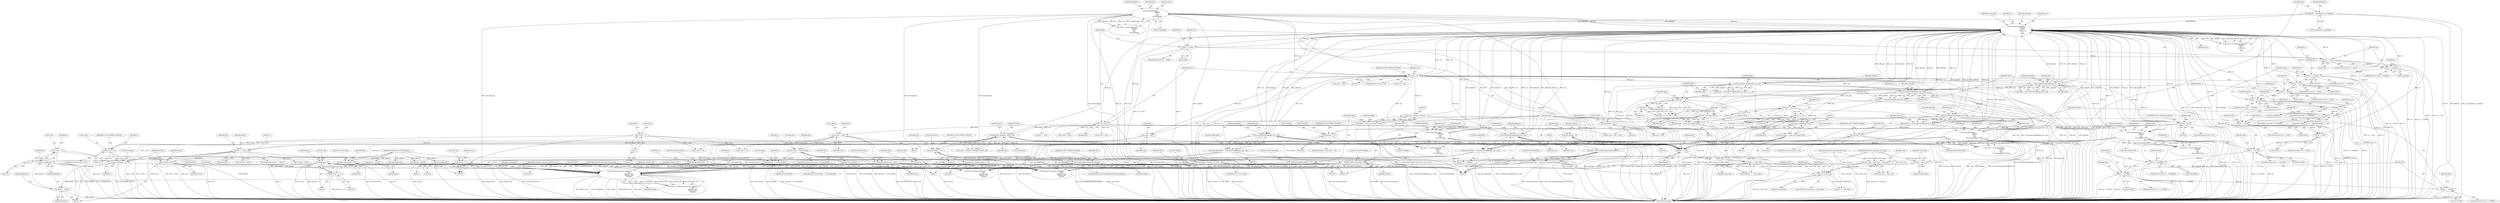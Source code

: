 digraph "1_Android_04839626ed859623901ebd3a5fd483982186b59d_192@API" {
"1000782" [label="(Call,assert(pResult))"];
"1000779" [label="(Call,pResult = pTrack)"];
"1000769" [label="(Call,AudioTrack::Parse(m_pSegment,\n                                              info,\n                                              element_start,\n                                              element_size,\n                                              pTrack))"];
"1000438" [label="(Call,UnserializeString(\n                                    pReader,\n                                    pos,\n                                    size,\n                                    info.language))"];
"1000223" [label="(Call,ParseElementHeader(\n                                pReader,\n                                pos,\n                                track_stop,\n                                id,\n                                size))"];
"1000622" [label="(Call,UnserializeUInt(pReader, pos, size))"];
"1000236" [label="(Call,size < 0)"];
"1000458" [label="(Call,UnserializeUInt(pReader, pos, size))"];
"1000388" [label="(Call,UnserializeUInt(pReader, pos, size))"];
"1000587" [label="(Call,UnserializeString(\n                                    pReader,\n                                    pos,\n                                    size,\n                                    info.codecNameAsUTF8))"];
"1000134" [label="(Call,pReader = m_pSegment->m_pReader)"];
"1000503" [label="(Call,UnserializeUInt(pReader, pos, size))"];
"1000484" [label="(Call,UnserializeString(\n                                    pReader,\n                                    pos,\n                                    size,\n                                    info.codecId))"];
"1000418" [label="(Call,UnserializeString(\n                                    pReader,\n                                    pos,\n                                    size,\n                                    info.nameAsUTF8))"];
"1000608" [label="(Call,UnserializeUInt(pReader, pos, size))"];
"1000358" [label="(Call,UnserializeUInt(pReader, pos, size))"];
"1000214" [label="(Call,pos < track_stop)"];
"1000630" [label="(Call,pos <= track_stop)"];
"1000626" [label="(Call,pos += size)"];
"1000539" [label="(Call,static_cast<size_t>(size))"];
"1000299" [label="(Call,size > 8)"];
"1000557" [label="(Call,pReader->Read(pos, buflen, buf))"];
"1000537" [label="(Call,buflen = static_cast<size_t>(size))"];
"1000548" [label="(Call,buf == NULL)"];
"1000140" [label="(Call,pos = track_start)"];
"1000123" [label="(MethodParameterIn,long long track_start)"];
"1000144" [label="(Call,track_stop = track_start + track_size)"];
"1000124" [label="(MethodParameterIn,long long track_size)"];
"1000519" [label="(Call,id == 0x23A2)"];
"1000497" [label="(Call,id == 0x1C)"];
"1000477" [label="(Call,id == 0x06)"];
"1000451" [label="(Call,id == 0x03E383)"];
"1000431" [label="(Call,id == 0x02B59C)"];
"1000411" [label="(Call,id == 0x136E)"];
"1000381" [label="(Call,id == 0x03)"];
"1000351" [label="(Call,id == 0x57)"];
"1000294" [label="(Call,id == 0x33C5)"];
"1000278" [label="(Call,id == 0x2D80)"];
"1000262" [label="(Call,id == 0x61)"];
"1000246" [label="(Call,id == 0x60)"];
"1000614" [label="(Call,id == 0x16BB)"];
"1000600" [label="(Call,id == 0x16AA)"];
"1000580" [label="(Call,id == 0x058688)"];
"1000757" [label="(Call,info.settings = a)"];
"1000190" [label="(Call,a.size = -1)"];
"1000194" [label="(Call,-1)"];
"1000742" [label="(Call,a.start < 0)"];
"1000184" [label="(Call,a.start = -1)"];
"1000188" [label="(Call,-1)"];
"1000266" [label="(Call,a.start = start)"];
"1000242" [label="(Call,start = pos)"];
"1000271" [label="(Call,a.size = size)"];
"1000568" [label="(Call,info.codecPrivate = buf)"];
"1000342" [label="(Call,info.uid |= b)"];
"1000337" [label="(Call,info.uid <<= 8)"];
"1000304" [label="(Call,info.uid = 0)"];
"1000165" [label="(Call,info.defaultDuration = 0)"];
"1000604" [label="(Call,info.codecDelay = UnserializeUInt(pReader, pos, size))"];
"1000526" [label="(Call,info.codecPrivate = NULL)"];
"1000618" [label="(Call,info.seekPreRoll = UnserializeUInt(pReader, pos, size))"];
"1000735" [label="(Call,info.type == Track::kAudio)"];
"1000671" [label="(Call,info.type == Track::kVideo)"];
"1000653" [label="(Call,info.type <= 0)"];
"1000150" [label="(Call,info.type = 0)"];
"1000402" [label="(Call,info.type = static_cast<long>(type))"];
"1000406" [label="(Call,static_cast<long>(type))"];
"1000397" [label="(Call,type > 254)"];
"1000394" [label="(Call,type <= 0)"];
"1000386" [label="(Call,type = UnserializeUInt(pReader, pos, size))"];
"1000531" [label="(Call,info.codecPrivateSize = 0)"];
"1000160" [label="(Call,info.uid = 0)"];
"1000646" [label="(Call,GetTrackByNumber(info.number))"];
"1000638" [label="(Call,info.number <= 0)"];
"1000372" [label="(Call,info.number = static_cast<long>(num))"];
"1000376" [label="(Call,static_cast<long>(num))"];
"1000364" [label="(Call,num <= 0)"];
"1000356" [label="(Call,num = UnserializeUInt(pReader, pos, size))"];
"1000367" [label="(Call,num > 127)"];
"1000155" [label="(Call,info.number = 0)"];
"1000660" [label="(Call,info.lacing = (lacing > 0) ? true : false)"];
"1000573" [label="(Call,info.codecPrivateSize = buflen)"];
"1000468" [label="(Call,info.defaultDuration = static_cast<unsigned long long>(duration))"];
"1000472" [label="(Call,static_cast<unsigned long long>(duration))"];
"1000463" [label="(Call,duration < 0)"];
"1000456" [label="(Call,duration = UnserializeUInt(pReader, pos, size))"];
"1000125" [label="(MethodParameterIn,long long element_start)"];
"1000126" [label="(MethodParameterIn,long long element_size)"];
"1000763" [label="(Call,* pTrack = NULL)"];
"1000127" [label="(MethodParameterIn,Track*& pResult)"];
"1000503" [label="(Call,UnserializeUInt(pReader, pos, size))"];
"1000303" [label="(Identifier,E_FILE_FORMAT_INVALID)"];
"1000369" [label="(Literal,127)"];
"1000451" [label="(Call,id == 0x03E383)"];
"1000195" [label="(Literal,1)"];
"1000632" [label="(Identifier,track_stop)"];
"1000305" [label="(Call,info.uid)"];
"1000433" [label="(Literal,0x02B59C)"];
"1000397" [label="(Call,type > 254)"];
"1000765" [label="(Identifier,NULL)"];
"1000432" [label="(Identifier,id)"];
"1000541" [label="(Identifier,size)"];
"1000417" [label="(Identifier,status)"];
"1000135" [label="(Identifier,pReader)"];
"1000839" [label="(Call,* pTrack = NULL)"];
"1000646" [label="(Call,GetTrackByNumber(info.number))"];
"1000588" [label="(Identifier,pReader)"];
"1000386" [label="(Call,type = UnserializeUInt(pReader, pos, size))"];
"1000314" [label="(Call,pos_end = start + size)"];
"1000308" [label="(Literal,0)"];
"1000746" [label="(Literal,0)"];
"1000587" [label="(Call,UnserializeString(\n                                    pReader,\n                                    pos,\n                                    size,\n                                    info.codecNameAsUTF8))"];
"1000657" [label="(Literal,0)"];
"1000268" [label="(Identifier,a)"];
"1000662" [label="(Identifier,info)"];
"1000365" [label="(Identifier,num)"];
"1000623" [label="(Identifier,pReader)"];
"1000569" [label="(Call,info.codecPrivate)"];
"1000384" [label="(Block,)"];
"1000564" [label="(Call,delete[] buf)"];
"1000573" [label="(Call,info.codecPrivateSize = buflen)"];
"1000316" [label="(Call,start + size)"];
"1000165" [label="(Call,info.defaultDuration = 0)"];
"1000311" [label="(Identifier,pos_)"];
"1000297" [label="(Block,)"];
"1000416" [label="(Call,status = UnserializeString(\n                                    pReader,\n                                    pos,\n                                    size,\n                                    info.nameAsUTF8))"];
"1000393" [label="(Call,(type <= 0) || (type > 254))"];
"1000226" [label="(Identifier,track_stop)"];
"1000430" [label="(ControlStructure,if (id == 0x02B59C))"];
"1000412" [label="(Identifier,id)"];
"1000450" [label="(ControlStructure,if (id == 0x03E383))"];
"1000295" [label="(Identifier,id)"];
"1000381" [label="(Call,id == 0x03)"];
"1000217" [label="(Block,)"];
"1000601" [label="(Identifier,id)"];
"1000556" [label="(Identifier,status)"];
"1000304" [label="(Call,info.uid = 0)"];
"1000568" [label="(Call,info.codecPrivate = buf)"];
"1000660" [label="(Call,info.lacing = (lacing > 0) ? true : false)"];
"1000150" [label="(Call,info.type = 0)"];
"1000227" [label="(Identifier,id)"];
"1000411" [label="(Call,id == 0x136E)"];
"1000486" [label="(Identifier,pos)"];
"1000306" [label="(Identifier,info)"];
"1000134" [label="(Call,pReader = m_pSegment->m_pReader)"];
"1000348" [label="(Identifier,pos_)"];
"1000520" [label="(Identifier,id)"];
"1000310" [label="(Call,pos_ = start)"];
"1000752" [label="(Identifier,v)"];
"1000522" [label="(Block,)"];
"1000293" [label="(ControlStructure,if (id == 0x33C5))"];
"1000188" [label="(Call,-1)"];
"1000247" [label="(Identifier,id)"];
"1000743" [label="(Call,a.start)"];
"1000773" [label="(Identifier,element_size)"];
"1000501" [label="(Call,lacing = UnserializeUInt(pReader, pos, size))"];
"1000173" [label="(Identifier,v)"];
"1000741" [label="(ControlStructure,if (a.start < 0))"];
"1000246" [label="(Call,id == 0x60)"];
"1000391" [label="(Identifier,size)"];
"1000124" [label="(MethodParameterIn,long long track_size)"];
"1000544" [label="(Block,)"];
"1000589" [label="(Identifier,pos)"];
"1000352" [label="(Identifier,id)"];
"1000376" [label="(Call,static_cast<long>(num))"];
"1000216" [label="(Identifier,track_stop)"];
"1000136" [label="(Call,m_pSegment->m_pReader)"];
"1000610" [label="(Identifier,pos)"];
"1000625" [label="(Identifier,size)"];
"1000266" [label="(Call,a.start = start)"];
"1000273" [label="(Identifier,a)"];
"1000275" [label="(Identifier,size)"];
"1000142" [label="(Identifier,track_start)"];
"1000382" [label="(Identifier,id)"];
"1000582" [label="(Literal,0x058688)"];
"1000465" [label="(Literal,0)"];
"1000358" [label="(Call,UnserializeUInt(pReader, pos, size))"];
"1000287" [label="(Call,e.size = size)"];
"1000626" [label="(Call,pos += size)"];
"1000439" [label="(Identifier,pReader)"];
"1000482" [label="(Call,status = UnserializeString(\n                                    pReader,\n                                    pos,\n                                    size,\n                                    info.codecId))"];
"1000185" [label="(Call,a.start)"];
"1000768" [label="(Identifier,status)"];
"1000264" [label="(Literal,0x61)"];
"1000611" [label="(Identifier,size)"];
"1000479" [label="(Literal,0x06)"];
"1000240" [label="(Identifier,E_FILE_FORMAT_INVALID)"];
"1000783" [label="(Identifier,pResult)"];
"1000353" [label="(Literal,0x57)"];
"1000782" [label="(Call,assert(pResult))"];
"1000538" [label="(Identifier,buflen)"];
"1000267" [label="(Call,a.start)"];
"1000191" [label="(Call,a.size)"];
"1000616" [label="(Literal,0x16BB)"];
"1000603" [label="(Block,)"];
"1000524" [label="(Identifier,info)"];
"1000166" [label="(Call,info.defaultDuration)"];
"1000769" [label="(Call,AudioTrack::Parse(m_pSegment,\n                                              info,\n                                              element_start,\n                                              element_size,\n                                              pTrack))"];
"1000715" [label="(Call,pResult = pTrack)"];
"1000537" [label="(Call,buflen = static_cast<size_t>(size))"];
"1000214" [label="(Call,pos < track_stop)"];
"1000642" [label="(Literal,0)"];
"1000270" [label="(Identifier,start)"];
"1000585" [label="(Call,status = UnserializeString(\n                                    pReader,\n                                    pos,\n                                    size,\n                                    info.codecNameAsUTF8))"];
"1000155" [label="(Call,info.number = 0)"];
"1000774" [label="(Identifier,pTrack)"];
"1000608" [label="(Call,UnserializeUInt(pReader, pos, size))"];
"1000190" [label="(Call,a.size = -1)"];
"1000279" [label="(Identifier,id)"];
"1000638" [label="(Call,info.number <= 0)"];
"1000146" [label="(Call,track_start + track_size)"];
"1000548" [label="(Call,buf == NULL)"];
"1000342" [label="(Call,info.uid |= b)"];
"1000460" [label="(Identifier,pos)"];
"1000659" [label="(Identifier,E_FILE_FORMAT_INVALID)"];
"1000772" [label="(Identifier,element_start)"];
"1000145" [label="(Identifier,track_stop)"];
"1000553" [label="(Literal,1)"];
"1000670" [label="(ControlStructure,if (info.type == Track::kVideo))"];
"1000533" [label="(Identifier,info)"];
"1000579" [label="(ControlStructure,if (id == 0x058688))"];
"1000160" [label="(Call,info.uid = 0)"];
"1000337" [label="(Call,info.uid <<= 8)"];
"1000383" [label="(Literal,0x03)"];
"1000224" [label="(Identifier,pReader)"];
"1000410" [label="(ControlStructure,if (id == 0x136E))"];
"1000737" [label="(Identifier,info)"];
"1000192" [label="(Identifier,a)"];
"1000575" [label="(Identifier,info)"];
"1000372" [label="(Call,info.number = static_cast<long>(num))"];
"1000736" [label="(Call,info.type)"];
"1000470" [label="(Identifier,info)"];
"1000159" [label="(Literal,0)"];
"1000245" [label="(ControlStructure,if (id == 0x60))"];
"1000162" [label="(Identifier,info)"];
"1000609" [label="(Identifier,pReader)"];
"1000485" [label="(Identifier,pReader)"];
"1000586" [label="(Identifier,status)"];
"1000422" [label="(Call,info.nameAsUTF8)"];
"1000408" [label="(Identifier,type)"];
"1000262" [label="(Call,id == 0x61)"];
"1000151" [label="(Call,info.type)"];
"1000521" [label="(Literal,0x23A2)"];
"1000238" [label="(Literal,0)"];
"1000602" [label="(Literal,0x16AA)"];
"1000476" [label="(ControlStructure,if (id == 0x06))"];
"1000169" [label="(Literal,0)"];
"1000617" [label="(Block,)"];
"1000502" [label="(Identifier,lacing)"];
"1000767" [label="(Call,status = AudioTrack::Parse(m_pSegment,\n                                              info,\n                                              element_start,\n                                              element_size,\n                                              pTrack))"];
"1000858" [label="(Call,assert(pResult))"];
"1000758" [label="(Call,info.settings)"];
"1000780" [label="(Identifier,pResult)"];
"1000250" [label="(Call,v.start = start)"];
"1000577" [label="(Identifier,buflen)"];
"1000184" [label="(Call,a.start = -1)"];
"1000360" [label="(Identifier,pos)"];
"1000378" [label="(Identifier,num)"];
"1000395" [label="(Identifier,type)"];
"1000463" [label="(Call,duration < 0)"];
"1000223" [label="(Call,ParseElementHeader(\n                                pReader,\n                                pos,\n                                track_stop,\n                                id,\n                                size))"];
"1000740" [label="(Block,)"];
"1000235" [label="(ControlStructure,if (size < 0))"];
"1000614" [label="(Call,id == 0x16BB)"];
"1000627" [label="(Identifier,pos)"];
"1000580" [label="(Call,id == 0x058688)"];
"1000357" [label="(Identifier,num)"];
"1000484" [label="(Call,UnserializeString(\n                                    pReader,\n                                    pos,\n                                    size,\n                                    info.codecId))"];
"1000418" [label="(Call,UnserializeString(\n                                    pReader,\n                                    pos,\n                                    size,\n                                    info.nameAsUTF8))"];
"1000437" [label="(Identifier,status)"];
"1000363" [label="(Call,(num <= 0) || (num > 127))"];
"1000531" [label="(Call,info.codecPrivateSize = 0)"];
"1000519" [label="(Call,id == 0x23A2)"];
"1000644" [label="(Identifier,E_FILE_FORMAT_INVALID)"];
"1000280" [label="(Literal,0x2D80)"];
"1000855" [label="(Call,pResult = pTrack)"];
"1000301" [label="(Literal,8)"];
"1000763" [label="(Call,* pTrack = NULL)"];
"1000648" [label="(Identifier,info)"];
"1000748" [label="(Identifier,E_FILE_FORMAT_INVALID)"];
"1000742" [label="(Call,a.start < 0)"];
"1000213" [label="(ControlStructure,while (pos < track_stop))"];
"1000504" [label="(Identifier,pReader)"];
"1000652" [label="(ControlStructure,if (info.type <= 0))"];
"1000499" [label="(Literal,0x1C)"];
"1000488" [label="(Call,info.codecId)"];
"1000356" [label="(Call,num = UnserializeUInt(pReader, pos, size))"];
"1000127" [label="(MethodParameterIn,Track*& pResult)"];
"1000628" [label="(Identifier,size)"];
"1000436" [label="(Call,status = UnserializeString(\n                                    pReader,\n                                    pos,\n                                    size,\n                                    info.language))"];
"1000637" [label="(ControlStructure,if (info.number <= 0))"];
"1000125" [label="(MethodParameterIn,long long element_start)"];
"1000653" [label="(Call,info.type <= 0)"];
"1000757" [label="(Call,info.settings = a)"];
"1000261" [label="(ControlStructure,if (id == 0x61))"];
"1000705" [label="(Call,VideoTrack::Parse(m_pSegment,\n                                              info,\n                                              element_start,\n                                              element_size,\n                                              pTrack))"];
"1000354" [label="(Block,)"];
"1000498" [label="(Identifier,id)"];
"1000478" [label="(Identifier,id)"];
"1000457" [label="(Identifier,duration)"];
"1000398" [label="(Identifier,type)"];
"1000265" [label="(Block,)"];
"1000558" [label="(Identifier,pos)"];
"1000243" [label="(Identifier,start)"];
"1000236" [label="(Call,size < 0)"];
"1000252" [label="(Identifier,v)"];
"1000341" [label="(Literal,8)"];
"1000770" [label="(Identifier,m_pSegment)"];
"1000462" [label="(ControlStructure,if (duration < 0))"];
"1000771" [label="(Identifier,info)"];
"1000419" [label="(Identifier,pReader)"];
"1000453" [label="(Literal,0x03E383)"];
"1000346" [label="(Identifier,b)"];
"1000390" [label="(Identifier,pos)"];
"1000421" [label="(Identifier,size)"];
"1000547" [label="(ControlStructure,if (buf == NULL))"];
"1000686" [label="(Call,a.start >= 0)"];
"1000272" [label="(Call,a.size)"];
"1000228" [label="(Identifier,size)"];
"1000156" [label="(Call,info.number)"];
"1000699" [label="(Call,* pTrack = NULL)"];
"1000296" [label="(Literal,0x33C5)"];
"1000543" [label="(Identifier,buflen)"];
"1000779" [label="(Call,pResult = pTrack)"];
"1000630" [label="(Call,pos <= track_stop)"];
"1000244" [label="(Identifier,pos)"];
"1000242" [label="(Call,start = pos)"];
"1000388" [label="(Call,UnserializeUInt(pReader, pos, size))"];
"1000442" [label="(Call,info.language)"];
"1000680" [label="(Identifier,v)"];
"1000631" [label="(Identifier,pos)"];
"1000647" [label="(Call,info.number)"];
"1000629" [label="(Call,assert(pos <= track_stop))"];
"1000581" [label="(Identifier,id)"];
"1000600" [label="(Call,id == 0x16AA)"];
"1000366" [label="(Literal,0)"];
"1000277" [label="(ControlStructure,if (id == 0x2D80))"];
"1000157" [label="(Identifier,info)"];
"1000438" [label="(Call,UnserializeString(\n                                    pReader,\n                                    pos,\n                                    size,\n                                    info.language))"];
"1000781" [label="(Identifier,pTrack)"];
"1000718" [label="(Call,assert(pResult))"];
"1000141" [label="(Identifier,pos)"];
"1000452" [label="(Identifier,id)"];
"1000440" [label="(Identifier,pos)"];
"1000403" [label="(Call,info.type)"];
"1000618" [label="(Call,info.seekPreRoll = UnserializeUInt(pReader, pos, size))"];
"1000604" [label="(Call,info.codecDelay = UnserializeUInt(pReader, pos, size))"];
"1000271" [label="(Call,a.size = size)"];
"1000555" [label="(Call,status = pReader->Read(pos, buflen, buf))"];
"1000467" [label="(Identifier,E_FILE_FORMAT_INVALID)"];
"1000402" [label="(Call,info.type = static_cast<long>(type))"];
"1000199" [label="(Identifier,e)"];
"1000862" [label="(MethodReturn,long)"];
"1000373" [label="(Call,info.number)"];
"1000387" [label="(Identifier,type)"];
"1000557" [label="(Call,pReader->Read(pos, buflen, buf))"];
"1000468" [label="(Call,info.defaultDuration = static_cast<unsigned long long>(duration))"];
"1000406" [label="(Call,static_cast<long>(type))"];
"1000620" [label="(Identifier,info)"];
"1000263" [label="(Identifier,id)"];
"1000298" [label="(ControlStructure,if (size > 8))"];
"1000550" [label="(Identifier,NULL)"];
"1000739" [label="(Identifier,Track::kAudio)"];
"1000128" [label="(Block,)"];
"1000474" [label="(Identifier,duration)"];
"1000126" [label="(MethodParameterIn,long long element_size)"];
"1000574" [label="(Call,info.codecPrivateSize)"];
"1000619" [label="(Call,info.seekPreRoll)"];
"1000639" [label="(Call,info.number)"];
"1000431" [label="(Call,id == 0x02B59C)"];
"1000154" [label="(Literal,0)"];
"1000615" [label="(Identifier,id)"];
"1000635" [label="(Identifier,pos)"];
"1000496" [label="(ControlStructure,if (id == 0x1C))"];
"1000671" [label="(Call,info.type == Track::kVideo)"];
"1000464" [label="(Identifier,duration)"];
"1000664" [label="(Call,(lacing > 0) ? true : false)"];
"1000420" [label="(Identifier,pos)"];
"1000350" [label="(ControlStructure,if (id == 0x57))"];
"1000458" [label="(Call,UnserializeUInt(pReader, pos, size))"];
"1000164" [label="(Literal,0)"];
"1000735" [label="(Call,info.type == Track::kAudio)"];
"1000278" [label="(Call,id == 0x2D80)"];
"1000389" [label="(Identifier,pReader)"];
"1000222" [label="(Identifier,status)"];
"1000123" [label="(MethodParameterIn,long long track_start)"];
"1000572" [label="(Identifier,buf)"];
"1000606" [label="(Identifier,info)"];
"1000734" [label="(ControlStructure,if (info.type == Track::kAudio))"];
"1000591" [label="(Call,info.codecNameAsUTF8)"];
"1000845" [label="(Call,Track::Create(m_pSegment,\n                                          info,\n                                          element_start,\n                                          element_size,\n                                          pTrack))"];
"1000483" [label="(Identifier,status)"];
"1000599" [label="(ControlStructure,if (id == 0x16AA))"];
"1000613" [label="(ControlStructure,if (id == 0x16BB))"];
"1000140" [label="(Call,pos = track_start)"];
"1000506" [label="(Identifier,size)"];
"1000456" [label="(Call,duration = UnserializeUInt(pReader, pos, size))"];
"1000487" [label="(Identifier,size)"];
"1000189" [label="(Literal,1)"];
"1000300" [label="(Identifier,size)"];
"1000518" [label="(ControlStructure,if (id == 0x23A2))"];
"1000441" [label="(Identifier,size)"];
"1000761" [label="(Identifier,a)"];
"1000634" [label="(Call,pos == track_stop)"];
"1000152" [label="(Identifier,info)"];
"1000605" [label="(Call,info.codecDelay)"];
"1000144" [label="(Call,track_stop = track_start + track_size)"];
"1000194" [label="(Call,-1)"];
"1000505" [label="(Identifier,pos)"];
"1000215" [label="(Identifier,pos)"];
"1000559" [label="(Identifier,buflen)"];
"1000590" [label="(Identifier,size)"];
"1000225" [label="(Identifier,pos)"];
"1000344" [label="(Identifier,info)"];
"1000672" [label="(Call,info.type)"];
"1000248" [label="(Literal,0x60)"];
"1000343" [label="(Call,info.uid)"];
"1000396" [label="(Literal,0)"];
"1000661" [label="(Call,info.lacing)"];
"1000527" [label="(Call,info.codecPrivate)"];
"1000645" [label="(ControlStructure,if (GetTrackByNumber(info.number)))"];
"1000368" [label="(Identifier,num)"];
"1000497" [label="(Call,id == 0x1C)"];
"1000323" [label="(Block,)"];
"1000359" [label="(Identifier,pReader)"];
"1000454" [label="(Block,)"];
"1000255" [label="(Call,v.size = size)"];
"1000675" [label="(Identifier,Track::kVideo)"];
"1000351" [label="(Call,id == 0x57)"];
"1000622" [label="(Call,UnserializeUInt(pReader, pos, size))"];
"1000361" [label="(Identifier,size)"];
"1000800" [label="(Call,a.start >= 0)"];
"1000167" [label="(Identifier,info)"];
"1000364" [label="(Call,num <= 0)"];
"1000673" [label="(Identifier,info)"];
"1000294" [label="(Call,id == 0x33C5)"];
"1000802" [label="(Identifier,a)"];
"1000624" [label="(Identifier,pos)"];
"1000459" [label="(Identifier,pReader)"];
"1000399" [label="(Literal,254)"];
"1000530" [label="(Identifier,NULL)"];
"1000654" [label="(Call,info.type)"];
"1000535" [label="(Literal,0)"];
"1000744" [label="(Identifier,a)"];
"1000367" [label="(Call,num > 127)"];
"1000539" [label="(Call,static_cast<size_t>(size))"];
"1000284" [label="(Identifier,e)"];
"1000655" [label="(Identifier,info)"];
"1000161" [label="(Call,info.uid)"];
"1000472" [label="(Call,static_cast<unsigned long long>(duration))"];
"1000299" [label="(Call,size > 8)"];
"1000413" [label="(Literal,0x136E)"];
"1000394" [label="(Call,type <= 0)"];
"1000549" [label="(Identifier,buf)"];
"1000560" [label="(Identifier,buf)"];
"1000532" [label="(Call,info.codecPrivateSize)"];
"1000787" [label="(Identifier,e)"];
"1000221" [label="(Call,status = ParseElementHeader(\n                                pReader,\n                                pos,\n                                track_stop,\n                                id,\n                                size))"];
"1000338" [label="(Call,info.uid)"];
"1000380" [label="(ControlStructure,if (id == 0x03))"];
"1000237" [label="(Identifier,size)"];
"1000282" [label="(Call,e.start = start)"];
"1000461" [label="(Identifier,size)"];
"1000469" [label="(Call,info.defaultDuration)"];
"1000477" [label="(Call,id == 0x06)"];
"1000526" [label="(Call,info.codecPrivate = NULL)"];
"1000764" [label="(Identifier,pTrack)"];
"1000651" [label="(Identifier,E_FILE_FORMAT_INVALID)"];
"1000782" -> "1000740"  [label="AST: "];
"1000782" -> "1000783"  [label="CFG: "];
"1000783" -> "1000782"  [label="AST: "];
"1000787" -> "1000782"  [label="CFG: "];
"1000782" -> "1000862"  [label="DDG: pResult"];
"1000782" -> "1000862"  [label="DDG: assert(pResult)"];
"1000779" -> "1000782"  [label="DDG: pResult"];
"1000127" -> "1000782"  [label="DDG: pResult"];
"1000779" -> "1000740"  [label="AST: "];
"1000779" -> "1000781"  [label="CFG: "];
"1000780" -> "1000779"  [label="AST: "];
"1000781" -> "1000779"  [label="AST: "];
"1000783" -> "1000779"  [label="CFG: "];
"1000779" -> "1000862"  [label="DDG: pTrack"];
"1000769" -> "1000779"  [label="DDG: pTrack"];
"1000127" -> "1000779"  [label="DDG: pResult"];
"1000769" -> "1000767"  [label="AST: "];
"1000769" -> "1000774"  [label="CFG: "];
"1000770" -> "1000769"  [label="AST: "];
"1000771" -> "1000769"  [label="AST: "];
"1000772" -> "1000769"  [label="AST: "];
"1000773" -> "1000769"  [label="AST: "];
"1000774" -> "1000769"  [label="AST: "];
"1000767" -> "1000769"  [label="CFG: "];
"1000769" -> "1000862"  [label="DDG: element_size"];
"1000769" -> "1000862"  [label="DDG: m_pSegment"];
"1000769" -> "1000862"  [label="DDG: pTrack"];
"1000769" -> "1000862"  [label="DDG: element_start"];
"1000769" -> "1000862"  [label="DDG: info"];
"1000769" -> "1000767"  [label="DDG: m_pSegment"];
"1000769" -> "1000767"  [label="DDG: element_start"];
"1000769" -> "1000767"  [label="DDG: element_size"];
"1000769" -> "1000767"  [label="DDG: pTrack"];
"1000769" -> "1000767"  [label="DDG: info"];
"1000438" -> "1000769"  [label="DDG: info.language"];
"1000757" -> "1000769"  [label="DDG: info.settings"];
"1000568" -> "1000769"  [label="DDG: info.codecPrivate"];
"1000342" -> "1000769"  [label="DDG: info.uid"];
"1000484" -> "1000769"  [label="DDG: info.codecId"];
"1000304" -> "1000769"  [label="DDG: info.uid"];
"1000165" -> "1000769"  [label="DDG: info.defaultDuration"];
"1000418" -> "1000769"  [label="DDG: info.nameAsUTF8"];
"1000604" -> "1000769"  [label="DDG: info.codecDelay"];
"1000526" -> "1000769"  [label="DDG: info.codecPrivate"];
"1000618" -> "1000769"  [label="DDG: info.seekPreRoll"];
"1000735" -> "1000769"  [label="DDG: info.type"];
"1000531" -> "1000769"  [label="DDG: info.codecPrivateSize"];
"1000160" -> "1000769"  [label="DDG: info.uid"];
"1000646" -> "1000769"  [label="DDG: info.number"];
"1000660" -> "1000769"  [label="DDG: info.lacing"];
"1000573" -> "1000769"  [label="DDG: info.codecPrivateSize"];
"1000587" -> "1000769"  [label="DDG: info.codecNameAsUTF8"];
"1000468" -> "1000769"  [label="DDG: info.defaultDuration"];
"1000125" -> "1000769"  [label="DDG: element_start"];
"1000126" -> "1000769"  [label="DDG: element_size"];
"1000763" -> "1000769"  [label="DDG: pTrack"];
"1000438" -> "1000436"  [label="AST: "];
"1000438" -> "1000442"  [label="CFG: "];
"1000439" -> "1000438"  [label="AST: "];
"1000440" -> "1000438"  [label="AST: "];
"1000441" -> "1000438"  [label="AST: "];
"1000442" -> "1000438"  [label="AST: "];
"1000436" -> "1000438"  [label="CFG: "];
"1000438" -> "1000862"  [label="DDG: info.language"];
"1000438" -> "1000862"  [label="DDG: pos"];
"1000438" -> "1000862"  [label="DDG: size"];
"1000438" -> "1000862"  [label="DDG: pReader"];
"1000438" -> "1000223"  [label="DDG: pReader"];
"1000438" -> "1000223"  [label="DDG: size"];
"1000438" -> "1000436"  [label="DDG: pReader"];
"1000438" -> "1000436"  [label="DDG: pos"];
"1000438" -> "1000436"  [label="DDG: size"];
"1000438" -> "1000436"  [label="DDG: info.language"];
"1000223" -> "1000438"  [label="DDG: pReader"];
"1000223" -> "1000438"  [label="DDG: pos"];
"1000236" -> "1000438"  [label="DDG: size"];
"1000438" -> "1000626"  [label="DDG: size"];
"1000438" -> "1000626"  [label="DDG: pos"];
"1000438" -> "1000705"  [label="DDG: info.language"];
"1000438" -> "1000845"  [label="DDG: info.language"];
"1000223" -> "1000221"  [label="AST: "];
"1000223" -> "1000228"  [label="CFG: "];
"1000224" -> "1000223"  [label="AST: "];
"1000225" -> "1000223"  [label="AST: "];
"1000226" -> "1000223"  [label="AST: "];
"1000227" -> "1000223"  [label="AST: "];
"1000228" -> "1000223"  [label="AST: "];
"1000221" -> "1000223"  [label="CFG: "];
"1000223" -> "1000862"  [label="DDG: pos"];
"1000223" -> "1000862"  [label="DDG: id"];
"1000223" -> "1000862"  [label="DDG: track_stop"];
"1000223" -> "1000862"  [label="DDG: size"];
"1000223" -> "1000862"  [label="DDG: pReader"];
"1000223" -> "1000221"  [label="DDG: size"];
"1000223" -> "1000221"  [label="DDG: pReader"];
"1000223" -> "1000221"  [label="DDG: track_stop"];
"1000223" -> "1000221"  [label="DDG: id"];
"1000223" -> "1000221"  [label="DDG: pos"];
"1000622" -> "1000223"  [label="DDG: pReader"];
"1000622" -> "1000223"  [label="DDG: size"];
"1000458" -> "1000223"  [label="DDG: pReader"];
"1000458" -> "1000223"  [label="DDG: size"];
"1000388" -> "1000223"  [label="DDG: pReader"];
"1000388" -> "1000223"  [label="DDG: size"];
"1000587" -> "1000223"  [label="DDG: pReader"];
"1000587" -> "1000223"  [label="DDG: size"];
"1000134" -> "1000223"  [label="DDG: pReader"];
"1000503" -> "1000223"  [label="DDG: pReader"];
"1000503" -> "1000223"  [label="DDG: size"];
"1000484" -> "1000223"  [label="DDG: pReader"];
"1000484" -> "1000223"  [label="DDG: size"];
"1000418" -> "1000223"  [label="DDG: pReader"];
"1000418" -> "1000223"  [label="DDG: size"];
"1000608" -> "1000223"  [label="DDG: pReader"];
"1000608" -> "1000223"  [label="DDG: size"];
"1000358" -> "1000223"  [label="DDG: pReader"];
"1000358" -> "1000223"  [label="DDG: size"];
"1000214" -> "1000223"  [label="DDG: pos"];
"1000214" -> "1000223"  [label="DDG: track_stop"];
"1000519" -> "1000223"  [label="DDG: id"];
"1000497" -> "1000223"  [label="DDG: id"];
"1000411" -> "1000223"  [label="DDG: id"];
"1000614" -> "1000223"  [label="DDG: id"];
"1000431" -> "1000223"  [label="DDG: id"];
"1000580" -> "1000223"  [label="DDG: id"];
"1000294" -> "1000223"  [label="DDG: id"];
"1000381" -> "1000223"  [label="DDG: id"];
"1000351" -> "1000223"  [label="DDG: id"];
"1000477" -> "1000223"  [label="DDG: id"];
"1000278" -> "1000223"  [label="DDG: id"];
"1000262" -> "1000223"  [label="DDG: id"];
"1000451" -> "1000223"  [label="DDG: id"];
"1000246" -> "1000223"  [label="DDG: id"];
"1000600" -> "1000223"  [label="DDG: id"];
"1000236" -> "1000223"  [label="DDG: size"];
"1000539" -> "1000223"  [label="DDG: size"];
"1000299" -> "1000223"  [label="DDG: size"];
"1000223" -> "1000236"  [label="DDG: size"];
"1000223" -> "1000242"  [label="DDG: pos"];
"1000223" -> "1000246"  [label="DDG: id"];
"1000223" -> "1000358"  [label="DDG: pReader"];
"1000223" -> "1000358"  [label="DDG: pos"];
"1000223" -> "1000388"  [label="DDG: pReader"];
"1000223" -> "1000388"  [label="DDG: pos"];
"1000223" -> "1000418"  [label="DDG: pReader"];
"1000223" -> "1000418"  [label="DDG: pos"];
"1000223" -> "1000458"  [label="DDG: pReader"];
"1000223" -> "1000458"  [label="DDG: pos"];
"1000223" -> "1000484"  [label="DDG: pReader"];
"1000223" -> "1000484"  [label="DDG: pos"];
"1000223" -> "1000503"  [label="DDG: pReader"];
"1000223" -> "1000503"  [label="DDG: pos"];
"1000223" -> "1000557"  [label="DDG: pos"];
"1000223" -> "1000587"  [label="DDG: pReader"];
"1000223" -> "1000587"  [label="DDG: pos"];
"1000223" -> "1000608"  [label="DDG: pReader"];
"1000223" -> "1000608"  [label="DDG: pos"];
"1000223" -> "1000622"  [label="DDG: pReader"];
"1000223" -> "1000622"  [label="DDG: pos"];
"1000223" -> "1000626"  [label="DDG: pos"];
"1000223" -> "1000630"  [label="DDG: track_stop"];
"1000622" -> "1000618"  [label="AST: "];
"1000622" -> "1000625"  [label="CFG: "];
"1000623" -> "1000622"  [label="AST: "];
"1000624" -> "1000622"  [label="AST: "];
"1000625" -> "1000622"  [label="AST: "];
"1000618" -> "1000622"  [label="CFG: "];
"1000622" -> "1000862"  [label="DDG: pReader"];
"1000622" -> "1000618"  [label="DDG: pReader"];
"1000622" -> "1000618"  [label="DDG: pos"];
"1000622" -> "1000618"  [label="DDG: size"];
"1000236" -> "1000622"  [label="DDG: size"];
"1000622" -> "1000626"  [label="DDG: size"];
"1000622" -> "1000626"  [label="DDG: pos"];
"1000236" -> "1000235"  [label="AST: "];
"1000236" -> "1000238"  [label="CFG: "];
"1000237" -> "1000236"  [label="AST: "];
"1000238" -> "1000236"  [label="AST: "];
"1000240" -> "1000236"  [label="CFG: "];
"1000243" -> "1000236"  [label="CFG: "];
"1000236" -> "1000862"  [label="DDG: size"];
"1000236" -> "1000862"  [label="DDG: size < 0"];
"1000236" -> "1000255"  [label="DDG: size"];
"1000236" -> "1000271"  [label="DDG: size"];
"1000236" -> "1000287"  [label="DDG: size"];
"1000236" -> "1000299"  [label="DDG: size"];
"1000236" -> "1000358"  [label="DDG: size"];
"1000236" -> "1000388"  [label="DDG: size"];
"1000236" -> "1000418"  [label="DDG: size"];
"1000236" -> "1000458"  [label="DDG: size"];
"1000236" -> "1000484"  [label="DDG: size"];
"1000236" -> "1000503"  [label="DDG: size"];
"1000236" -> "1000539"  [label="DDG: size"];
"1000236" -> "1000587"  [label="DDG: size"];
"1000236" -> "1000608"  [label="DDG: size"];
"1000236" -> "1000626"  [label="DDG: size"];
"1000458" -> "1000456"  [label="AST: "];
"1000458" -> "1000461"  [label="CFG: "];
"1000459" -> "1000458"  [label="AST: "];
"1000460" -> "1000458"  [label="AST: "];
"1000461" -> "1000458"  [label="AST: "];
"1000456" -> "1000458"  [label="CFG: "];
"1000458" -> "1000862"  [label="DDG: size"];
"1000458" -> "1000862"  [label="DDG: pos"];
"1000458" -> "1000862"  [label="DDG: pReader"];
"1000458" -> "1000456"  [label="DDG: pReader"];
"1000458" -> "1000456"  [label="DDG: pos"];
"1000458" -> "1000456"  [label="DDG: size"];
"1000458" -> "1000626"  [label="DDG: size"];
"1000458" -> "1000626"  [label="DDG: pos"];
"1000388" -> "1000386"  [label="AST: "];
"1000388" -> "1000391"  [label="CFG: "];
"1000389" -> "1000388"  [label="AST: "];
"1000390" -> "1000388"  [label="AST: "];
"1000391" -> "1000388"  [label="AST: "];
"1000386" -> "1000388"  [label="CFG: "];
"1000388" -> "1000862"  [label="DDG: pReader"];
"1000388" -> "1000862"  [label="DDG: pos"];
"1000388" -> "1000862"  [label="DDG: size"];
"1000388" -> "1000386"  [label="DDG: pReader"];
"1000388" -> "1000386"  [label="DDG: pos"];
"1000388" -> "1000386"  [label="DDG: size"];
"1000388" -> "1000626"  [label="DDG: size"];
"1000388" -> "1000626"  [label="DDG: pos"];
"1000587" -> "1000585"  [label="AST: "];
"1000587" -> "1000591"  [label="CFG: "];
"1000588" -> "1000587"  [label="AST: "];
"1000589" -> "1000587"  [label="AST: "];
"1000590" -> "1000587"  [label="AST: "];
"1000591" -> "1000587"  [label="AST: "];
"1000585" -> "1000587"  [label="CFG: "];
"1000587" -> "1000862"  [label="DDG: pos"];
"1000587" -> "1000862"  [label="DDG: size"];
"1000587" -> "1000862"  [label="DDG: pReader"];
"1000587" -> "1000862"  [label="DDG: info.codecNameAsUTF8"];
"1000587" -> "1000585"  [label="DDG: pReader"];
"1000587" -> "1000585"  [label="DDG: pos"];
"1000587" -> "1000585"  [label="DDG: size"];
"1000587" -> "1000585"  [label="DDG: info.codecNameAsUTF8"];
"1000587" -> "1000626"  [label="DDG: size"];
"1000587" -> "1000626"  [label="DDG: pos"];
"1000587" -> "1000705"  [label="DDG: info.codecNameAsUTF8"];
"1000587" -> "1000845"  [label="DDG: info.codecNameAsUTF8"];
"1000134" -> "1000128"  [label="AST: "];
"1000134" -> "1000136"  [label="CFG: "];
"1000135" -> "1000134"  [label="AST: "];
"1000136" -> "1000134"  [label="AST: "];
"1000141" -> "1000134"  [label="CFG: "];
"1000134" -> "1000862"  [label="DDG: pReader"];
"1000134" -> "1000862"  [label="DDG: m_pSegment->m_pReader"];
"1000503" -> "1000501"  [label="AST: "];
"1000503" -> "1000506"  [label="CFG: "];
"1000504" -> "1000503"  [label="AST: "];
"1000505" -> "1000503"  [label="AST: "];
"1000506" -> "1000503"  [label="AST: "];
"1000501" -> "1000503"  [label="CFG: "];
"1000503" -> "1000862"  [label="DDG: size"];
"1000503" -> "1000862"  [label="DDG: pos"];
"1000503" -> "1000862"  [label="DDG: pReader"];
"1000503" -> "1000501"  [label="DDG: pReader"];
"1000503" -> "1000501"  [label="DDG: pos"];
"1000503" -> "1000501"  [label="DDG: size"];
"1000503" -> "1000626"  [label="DDG: size"];
"1000503" -> "1000626"  [label="DDG: pos"];
"1000484" -> "1000482"  [label="AST: "];
"1000484" -> "1000488"  [label="CFG: "];
"1000485" -> "1000484"  [label="AST: "];
"1000486" -> "1000484"  [label="AST: "];
"1000487" -> "1000484"  [label="AST: "];
"1000488" -> "1000484"  [label="AST: "];
"1000482" -> "1000484"  [label="CFG: "];
"1000484" -> "1000862"  [label="DDG: pos"];
"1000484" -> "1000862"  [label="DDG: info.codecId"];
"1000484" -> "1000862"  [label="DDG: size"];
"1000484" -> "1000862"  [label="DDG: pReader"];
"1000484" -> "1000482"  [label="DDG: pReader"];
"1000484" -> "1000482"  [label="DDG: pos"];
"1000484" -> "1000482"  [label="DDG: size"];
"1000484" -> "1000482"  [label="DDG: info.codecId"];
"1000484" -> "1000626"  [label="DDG: size"];
"1000484" -> "1000626"  [label="DDG: pos"];
"1000484" -> "1000705"  [label="DDG: info.codecId"];
"1000484" -> "1000845"  [label="DDG: info.codecId"];
"1000418" -> "1000416"  [label="AST: "];
"1000418" -> "1000422"  [label="CFG: "];
"1000419" -> "1000418"  [label="AST: "];
"1000420" -> "1000418"  [label="AST: "];
"1000421" -> "1000418"  [label="AST: "];
"1000422" -> "1000418"  [label="AST: "];
"1000416" -> "1000418"  [label="CFG: "];
"1000418" -> "1000862"  [label="DDG: pos"];
"1000418" -> "1000862"  [label="DDG: info.nameAsUTF8"];
"1000418" -> "1000862"  [label="DDG: size"];
"1000418" -> "1000862"  [label="DDG: pReader"];
"1000418" -> "1000416"  [label="DDG: pReader"];
"1000418" -> "1000416"  [label="DDG: pos"];
"1000418" -> "1000416"  [label="DDG: size"];
"1000418" -> "1000416"  [label="DDG: info.nameAsUTF8"];
"1000418" -> "1000626"  [label="DDG: size"];
"1000418" -> "1000626"  [label="DDG: pos"];
"1000418" -> "1000705"  [label="DDG: info.nameAsUTF8"];
"1000418" -> "1000845"  [label="DDG: info.nameAsUTF8"];
"1000608" -> "1000604"  [label="AST: "];
"1000608" -> "1000611"  [label="CFG: "];
"1000609" -> "1000608"  [label="AST: "];
"1000610" -> "1000608"  [label="AST: "];
"1000611" -> "1000608"  [label="AST: "];
"1000604" -> "1000608"  [label="CFG: "];
"1000608" -> "1000862"  [label="DDG: pReader"];
"1000608" -> "1000604"  [label="DDG: pReader"];
"1000608" -> "1000604"  [label="DDG: pos"];
"1000608" -> "1000604"  [label="DDG: size"];
"1000608" -> "1000626"  [label="DDG: size"];
"1000608" -> "1000626"  [label="DDG: pos"];
"1000358" -> "1000356"  [label="AST: "];
"1000358" -> "1000361"  [label="CFG: "];
"1000359" -> "1000358"  [label="AST: "];
"1000360" -> "1000358"  [label="AST: "];
"1000361" -> "1000358"  [label="AST: "];
"1000356" -> "1000358"  [label="CFG: "];
"1000358" -> "1000862"  [label="DDG: size"];
"1000358" -> "1000862"  [label="DDG: pos"];
"1000358" -> "1000862"  [label="DDG: pReader"];
"1000358" -> "1000356"  [label="DDG: pReader"];
"1000358" -> "1000356"  [label="DDG: pos"];
"1000358" -> "1000356"  [label="DDG: size"];
"1000358" -> "1000626"  [label="DDG: size"];
"1000358" -> "1000626"  [label="DDG: pos"];
"1000214" -> "1000213"  [label="AST: "];
"1000214" -> "1000216"  [label="CFG: "];
"1000215" -> "1000214"  [label="AST: "];
"1000216" -> "1000214"  [label="AST: "];
"1000222" -> "1000214"  [label="CFG: "];
"1000635" -> "1000214"  [label="CFG: "];
"1000214" -> "1000862"  [label="DDG: pos < track_stop"];
"1000630" -> "1000214"  [label="DDG: pos"];
"1000630" -> "1000214"  [label="DDG: track_stop"];
"1000140" -> "1000214"  [label="DDG: pos"];
"1000144" -> "1000214"  [label="DDG: track_stop"];
"1000214" -> "1000634"  [label="DDG: pos"];
"1000214" -> "1000634"  [label="DDG: track_stop"];
"1000630" -> "1000629"  [label="AST: "];
"1000630" -> "1000632"  [label="CFG: "];
"1000631" -> "1000630"  [label="AST: "];
"1000632" -> "1000630"  [label="AST: "];
"1000629" -> "1000630"  [label="CFG: "];
"1000630" -> "1000629"  [label="DDG: pos"];
"1000630" -> "1000629"  [label="DDG: track_stop"];
"1000626" -> "1000630"  [label="DDG: pos"];
"1000626" -> "1000217"  [label="AST: "];
"1000626" -> "1000628"  [label="CFG: "];
"1000627" -> "1000626"  [label="AST: "];
"1000628" -> "1000626"  [label="AST: "];
"1000631" -> "1000626"  [label="CFG: "];
"1000626" -> "1000862"  [label="DDG: size"];
"1000539" -> "1000626"  [label="DDG: size"];
"1000299" -> "1000626"  [label="DDG: size"];
"1000557" -> "1000626"  [label="DDG: pos"];
"1000539" -> "1000537"  [label="AST: "];
"1000539" -> "1000541"  [label="CFG: "];
"1000540" -> "1000539"  [label="AST: "];
"1000541" -> "1000539"  [label="AST: "];
"1000537" -> "1000539"  [label="CFG: "];
"1000539" -> "1000862"  [label="DDG: size"];
"1000539" -> "1000537"  [label="DDG: size"];
"1000299" -> "1000298"  [label="AST: "];
"1000299" -> "1000301"  [label="CFG: "];
"1000300" -> "1000299"  [label="AST: "];
"1000301" -> "1000299"  [label="AST: "];
"1000303" -> "1000299"  [label="CFG: "];
"1000306" -> "1000299"  [label="CFG: "];
"1000299" -> "1000862"  [label="DDG: size > 8"];
"1000299" -> "1000862"  [label="DDG: size"];
"1000299" -> "1000314"  [label="DDG: size"];
"1000299" -> "1000316"  [label="DDG: size"];
"1000557" -> "1000555"  [label="AST: "];
"1000557" -> "1000560"  [label="CFG: "];
"1000558" -> "1000557"  [label="AST: "];
"1000559" -> "1000557"  [label="AST: "];
"1000560" -> "1000557"  [label="AST: "];
"1000555" -> "1000557"  [label="CFG: "];
"1000557" -> "1000862"  [label="DDG: pos"];
"1000557" -> "1000862"  [label="DDG: buflen"];
"1000557" -> "1000548"  [label="DDG: buf"];
"1000557" -> "1000555"  [label="DDG: pos"];
"1000557" -> "1000555"  [label="DDG: buflen"];
"1000557" -> "1000555"  [label="DDG: buf"];
"1000537" -> "1000557"  [label="DDG: buflen"];
"1000548" -> "1000557"  [label="DDG: buf"];
"1000557" -> "1000564"  [label="DDG: buf"];
"1000557" -> "1000568"  [label="DDG: buf"];
"1000557" -> "1000573"  [label="DDG: buflen"];
"1000537" -> "1000522"  [label="AST: "];
"1000538" -> "1000537"  [label="AST: "];
"1000543" -> "1000537"  [label="CFG: "];
"1000537" -> "1000862"  [label="DDG: static_cast<size_t>(size)"];
"1000537" -> "1000862"  [label="DDG: buflen"];
"1000548" -> "1000547"  [label="AST: "];
"1000548" -> "1000550"  [label="CFG: "];
"1000549" -> "1000548"  [label="AST: "];
"1000550" -> "1000548"  [label="AST: "];
"1000553" -> "1000548"  [label="CFG: "];
"1000556" -> "1000548"  [label="CFG: "];
"1000548" -> "1000862"  [label="DDG: NULL"];
"1000548" -> "1000862"  [label="DDG: buf == NULL"];
"1000548" -> "1000862"  [label="DDG: buf"];
"1000548" -> "1000526"  [label="DDG: NULL"];
"1000548" -> "1000699"  [label="DDG: NULL"];
"1000548" -> "1000763"  [label="DDG: NULL"];
"1000548" -> "1000839"  [label="DDG: NULL"];
"1000140" -> "1000128"  [label="AST: "];
"1000140" -> "1000142"  [label="CFG: "];
"1000141" -> "1000140"  [label="AST: "];
"1000142" -> "1000140"  [label="AST: "];
"1000145" -> "1000140"  [label="CFG: "];
"1000123" -> "1000140"  [label="DDG: track_start"];
"1000123" -> "1000122"  [label="AST: "];
"1000123" -> "1000862"  [label="DDG: track_start"];
"1000123" -> "1000144"  [label="DDG: track_start"];
"1000123" -> "1000146"  [label="DDG: track_start"];
"1000144" -> "1000128"  [label="AST: "];
"1000144" -> "1000146"  [label="CFG: "];
"1000145" -> "1000144"  [label="AST: "];
"1000146" -> "1000144"  [label="AST: "];
"1000152" -> "1000144"  [label="CFG: "];
"1000144" -> "1000862"  [label="DDG: track_start + track_size"];
"1000124" -> "1000144"  [label="DDG: track_size"];
"1000124" -> "1000122"  [label="AST: "];
"1000124" -> "1000862"  [label="DDG: track_size"];
"1000124" -> "1000146"  [label="DDG: track_size"];
"1000519" -> "1000518"  [label="AST: "];
"1000519" -> "1000521"  [label="CFG: "];
"1000520" -> "1000519"  [label="AST: "];
"1000521" -> "1000519"  [label="AST: "];
"1000524" -> "1000519"  [label="CFG: "];
"1000581" -> "1000519"  [label="CFG: "];
"1000519" -> "1000862"  [label="DDG: id"];
"1000519" -> "1000862"  [label="DDG: id == 0x23A2"];
"1000497" -> "1000519"  [label="DDG: id"];
"1000519" -> "1000580"  [label="DDG: id"];
"1000497" -> "1000496"  [label="AST: "];
"1000497" -> "1000499"  [label="CFG: "];
"1000498" -> "1000497"  [label="AST: "];
"1000499" -> "1000497"  [label="AST: "];
"1000502" -> "1000497"  [label="CFG: "];
"1000520" -> "1000497"  [label="CFG: "];
"1000497" -> "1000862"  [label="DDG: id"];
"1000497" -> "1000862"  [label="DDG: id == 0x1C"];
"1000477" -> "1000497"  [label="DDG: id"];
"1000477" -> "1000476"  [label="AST: "];
"1000477" -> "1000479"  [label="CFG: "];
"1000478" -> "1000477"  [label="AST: "];
"1000479" -> "1000477"  [label="AST: "];
"1000483" -> "1000477"  [label="CFG: "];
"1000498" -> "1000477"  [label="CFG: "];
"1000477" -> "1000862"  [label="DDG: id == 0x06"];
"1000477" -> "1000862"  [label="DDG: id"];
"1000451" -> "1000477"  [label="DDG: id"];
"1000451" -> "1000450"  [label="AST: "];
"1000451" -> "1000453"  [label="CFG: "];
"1000452" -> "1000451"  [label="AST: "];
"1000453" -> "1000451"  [label="AST: "];
"1000457" -> "1000451"  [label="CFG: "];
"1000478" -> "1000451"  [label="CFG: "];
"1000451" -> "1000862"  [label="DDG: id"];
"1000451" -> "1000862"  [label="DDG: id == 0x03E383"];
"1000431" -> "1000451"  [label="DDG: id"];
"1000431" -> "1000430"  [label="AST: "];
"1000431" -> "1000433"  [label="CFG: "];
"1000432" -> "1000431"  [label="AST: "];
"1000433" -> "1000431"  [label="AST: "];
"1000437" -> "1000431"  [label="CFG: "];
"1000452" -> "1000431"  [label="CFG: "];
"1000431" -> "1000862"  [label="DDG: id"];
"1000431" -> "1000862"  [label="DDG: id == 0x02B59C"];
"1000411" -> "1000431"  [label="DDG: id"];
"1000411" -> "1000410"  [label="AST: "];
"1000411" -> "1000413"  [label="CFG: "];
"1000412" -> "1000411"  [label="AST: "];
"1000413" -> "1000411"  [label="AST: "];
"1000417" -> "1000411"  [label="CFG: "];
"1000432" -> "1000411"  [label="CFG: "];
"1000411" -> "1000862"  [label="DDG: id == 0x136E"];
"1000411" -> "1000862"  [label="DDG: id"];
"1000381" -> "1000411"  [label="DDG: id"];
"1000381" -> "1000380"  [label="AST: "];
"1000381" -> "1000383"  [label="CFG: "];
"1000382" -> "1000381"  [label="AST: "];
"1000383" -> "1000381"  [label="AST: "];
"1000387" -> "1000381"  [label="CFG: "];
"1000412" -> "1000381"  [label="CFG: "];
"1000381" -> "1000862"  [label="DDG: id"];
"1000381" -> "1000862"  [label="DDG: id == 0x03"];
"1000351" -> "1000381"  [label="DDG: id"];
"1000351" -> "1000350"  [label="AST: "];
"1000351" -> "1000353"  [label="CFG: "];
"1000352" -> "1000351"  [label="AST: "];
"1000353" -> "1000351"  [label="AST: "];
"1000357" -> "1000351"  [label="CFG: "];
"1000382" -> "1000351"  [label="CFG: "];
"1000351" -> "1000862"  [label="DDG: id == 0x57"];
"1000351" -> "1000862"  [label="DDG: id"];
"1000294" -> "1000351"  [label="DDG: id"];
"1000294" -> "1000293"  [label="AST: "];
"1000294" -> "1000296"  [label="CFG: "];
"1000295" -> "1000294"  [label="AST: "];
"1000296" -> "1000294"  [label="AST: "];
"1000300" -> "1000294"  [label="CFG: "];
"1000352" -> "1000294"  [label="CFG: "];
"1000294" -> "1000862"  [label="DDG: id == 0x33C5"];
"1000294" -> "1000862"  [label="DDG: id"];
"1000278" -> "1000294"  [label="DDG: id"];
"1000278" -> "1000277"  [label="AST: "];
"1000278" -> "1000280"  [label="CFG: "];
"1000279" -> "1000278"  [label="AST: "];
"1000280" -> "1000278"  [label="AST: "];
"1000284" -> "1000278"  [label="CFG: "];
"1000295" -> "1000278"  [label="CFG: "];
"1000278" -> "1000862"  [label="DDG: id == 0x2D80"];
"1000278" -> "1000862"  [label="DDG: id"];
"1000262" -> "1000278"  [label="DDG: id"];
"1000262" -> "1000261"  [label="AST: "];
"1000262" -> "1000264"  [label="CFG: "];
"1000263" -> "1000262"  [label="AST: "];
"1000264" -> "1000262"  [label="AST: "];
"1000268" -> "1000262"  [label="CFG: "];
"1000279" -> "1000262"  [label="CFG: "];
"1000262" -> "1000862"  [label="DDG: id"];
"1000262" -> "1000862"  [label="DDG: id == 0x61"];
"1000246" -> "1000262"  [label="DDG: id"];
"1000246" -> "1000245"  [label="AST: "];
"1000246" -> "1000248"  [label="CFG: "];
"1000247" -> "1000246"  [label="AST: "];
"1000248" -> "1000246"  [label="AST: "];
"1000252" -> "1000246"  [label="CFG: "];
"1000263" -> "1000246"  [label="CFG: "];
"1000246" -> "1000862"  [label="DDG: id == 0x60"];
"1000246" -> "1000862"  [label="DDG: id"];
"1000614" -> "1000613"  [label="AST: "];
"1000614" -> "1000616"  [label="CFG: "];
"1000615" -> "1000614"  [label="AST: "];
"1000616" -> "1000614"  [label="AST: "];
"1000620" -> "1000614"  [label="CFG: "];
"1000627" -> "1000614"  [label="CFG: "];
"1000614" -> "1000862"  [label="DDG: id == 0x16BB"];
"1000614" -> "1000862"  [label="DDG: id"];
"1000600" -> "1000614"  [label="DDG: id"];
"1000600" -> "1000599"  [label="AST: "];
"1000600" -> "1000602"  [label="CFG: "];
"1000601" -> "1000600"  [label="AST: "];
"1000602" -> "1000600"  [label="AST: "];
"1000606" -> "1000600"  [label="CFG: "];
"1000615" -> "1000600"  [label="CFG: "];
"1000600" -> "1000862"  [label="DDG: id == 0x16AA"];
"1000600" -> "1000862"  [label="DDG: id"];
"1000580" -> "1000600"  [label="DDG: id"];
"1000580" -> "1000579"  [label="AST: "];
"1000580" -> "1000582"  [label="CFG: "];
"1000581" -> "1000580"  [label="AST: "];
"1000582" -> "1000580"  [label="AST: "];
"1000586" -> "1000580"  [label="CFG: "];
"1000601" -> "1000580"  [label="CFG: "];
"1000580" -> "1000862"  [label="DDG: id == 0x058688"];
"1000580" -> "1000862"  [label="DDG: id"];
"1000757" -> "1000740"  [label="AST: "];
"1000757" -> "1000761"  [label="CFG: "];
"1000758" -> "1000757"  [label="AST: "];
"1000761" -> "1000757"  [label="AST: "];
"1000764" -> "1000757"  [label="CFG: "];
"1000757" -> "1000862"  [label="DDG: info.settings"];
"1000757" -> "1000862"  [label="DDG: a"];
"1000190" -> "1000757"  [label="DDG: a.size"];
"1000742" -> "1000757"  [label="DDG: a.start"];
"1000271" -> "1000757"  [label="DDG: a.size"];
"1000190" -> "1000128"  [label="AST: "];
"1000190" -> "1000194"  [label="CFG: "];
"1000191" -> "1000190"  [label="AST: "];
"1000194" -> "1000190"  [label="AST: "];
"1000199" -> "1000190"  [label="CFG: "];
"1000190" -> "1000862"  [label="DDG: a.size"];
"1000194" -> "1000190"  [label="DDG: 1"];
"1000194" -> "1000195"  [label="CFG: "];
"1000195" -> "1000194"  [label="AST: "];
"1000742" -> "1000741"  [label="AST: "];
"1000742" -> "1000746"  [label="CFG: "];
"1000743" -> "1000742"  [label="AST: "];
"1000746" -> "1000742"  [label="AST: "];
"1000748" -> "1000742"  [label="CFG: "];
"1000752" -> "1000742"  [label="CFG: "];
"1000742" -> "1000862"  [label="DDG: a.start < 0"];
"1000742" -> "1000862"  [label="DDG: a.start"];
"1000184" -> "1000742"  [label="DDG: a.start"];
"1000266" -> "1000742"  [label="DDG: a.start"];
"1000184" -> "1000128"  [label="AST: "];
"1000184" -> "1000188"  [label="CFG: "];
"1000185" -> "1000184"  [label="AST: "];
"1000188" -> "1000184"  [label="AST: "];
"1000192" -> "1000184"  [label="CFG: "];
"1000184" -> "1000862"  [label="DDG: a.start"];
"1000188" -> "1000184"  [label="DDG: 1"];
"1000184" -> "1000686"  [label="DDG: a.start"];
"1000184" -> "1000800"  [label="DDG: a.start"];
"1000188" -> "1000189"  [label="CFG: "];
"1000189" -> "1000188"  [label="AST: "];
"1000266" -> "1000265"  [label="AST: "];
"1000266" -> "1000270"  [label="CFG: "];
"1000267" -> "1000266"  [label="AST: "];
"1000270" -> "1000266"  [label="AST: "];
"1000273" -> "1000266"  [label="CFG: "];
"1000266" -> "1000862"  [label="DDG: a.start"];
"1000266" -> "1000862"  [label="DDG: start"];
"1000242" -> "1000266"  [label="DDG: start"];
"1000266" -> "1000686"  [label="DDG: a.start"];
"1000266" -> "1000800"  [label="DDG: a.start"];
"1000242" -> "1000217"  [label="AST: "];
"1000242" -> "1000244"  [label="CFG: "];
"1000243" -> "1000242"  [label="AST: "];
"1000244" -> "1000242"  [label="AST: "];
"1000247" -> "1000242"  [label="CFG: "];
"1000242" -> "1000862"  [label="DDG: pos"];
"1000242" -> "1000862"  [label="DDG: start"];
"1000242" -> "1000250"  [label="DDG: start"];
"1000242" -> "1000282"  [label="DDG: start"];
"1000242" -> "1000310"  [label="DDG: start"];
"1000242" -> "1000314"  [label="DDG: start"];
"1000242" -> "1000316"  [label="DDG: start"];
"1000271" -> "1000265"  [label="AST: "];
"1000271" -> "1000275"  [label="CFG: "];
"1000272" -> "1000271"  [label="AST: "];
"1000275" -> "1000271"  [label="AST: "];
"1000627" -> "1000271"  [label="CFG: "];
"1000271" -> "1000862"  [label="DDG: a.size"];
"1000568" -> "1000544"  [label="AST: "];
"1000568" -> "1000572"  [label="CFG: "];
"1000569" -> "1000568"  [label="AST: "];
"1000572" -> "1000568"  [label="AST: "];
"1000575" -> "1000568"  [label="CFG: "];
"1000568" -> "1000862"  [label="DDG: info.codecPrivate"];
"1000568" -> "1000862"  [label="DDG: buf"];
"1000568" -> "1000705"  [label="DDG: info.codecPrivate"];
"1000568" -> "1000845"  [label="DDG: info.codecPrivate"];
"1000342" -> "1000323"  [label="AST: "];
"1000342" -> "1000346"  [label="CFG: "];
"1000343" -> "1000342"  [label="AST: "];
"1000346" -> "1000342"  [label="AST: "];
"1000348" -> "1000342"  [label="CFG: "];
"1000342" -> "1000862"  [label="DDG: info.uid"];
"1000342" -> "1000862"  [label="DDG: info.uid |= b"];
"1000342" -> "1000862"  [label="DDG: b"];
"1000342" -> "1000337"  [label="DDG: info.uid"];
"1000337" -> "1000342"  [label="DDG: info.uid"];
"1000342" -> "1000705"  [label="DDG: info.uid"];
"1000342" -> "1000845"  [label="DDG: info.uid"];
"1000337" -> "1000323"  [label="AST: "];
"1000337" -> "1000341"  [label="CFG: "];
"1000338" -> "1000337"  [label="AST: "];
"1000341" -> "1000337"  [label="AST: "];
"1000344" -> "1000337"  [label="CFG: "];
"1000337" -> "1000862"  [label="DDG: info.uid <<= 8"];
"1000304" -> "1000337"  [label="DDG: info.uid"];
"1000304" -> "1000297"  [label="AST: "];
"1000304" -> "1000308"  [label="CFG: "];
"1000305" -> "1000304"  [label="AST: "];
"1000308" -> "1000304"  [label="AST: "];
"1000311" -> "1000304"  [label="CFG: "];
"1000304" -> "1000862"  [label="DDG: info.uid"];
"1000304" -> "1000705"  [label="DDG: info.uid"];
"1000304" -> "1000845"  [label="DDG: info.uid"];
"1000165" -> "1000128"  [label="AST: "];
"1000165" -> "1000169"  [label="CFG: "];
"1000166" -> "1000165"  [label="AST: "];
"1000169" -> "1000165"  [label="AST: "];
"1000173" -> "1000165"  [label="CFG: "];
"1000165" -> "1000862"  [label="DDG: info.defaultDuration"];
"1000165" -> "1000705"  [label="DDG: info.defaultDuration"];
"1000165" -> "1000845"  [label="DDG: info.defaultDuration"];
"1000604" -> "1000603"  [label="AST: "];
"1000605" -> "1000604"  [label="AST: "];
"1000627" -> "1000604"  [label="CFG: "];
"1000604" -> "1000862"  [label="DDG: UnserializeUInt(pReader, pos, size)"];
"1000604" -> "1000862"  [label="DDG: info.codecDelay"];
"1000604" -> "1000705"  [label="DDG: info.codecDelay"];
"1000604" -> "1000845"  [label="DDG: info.codecDelay"];
"1000526" -> "1000522"  [label="AST: "];
"1000526" -> "1000530"  [label="CFG: "];
"1000527" -> "1000526"  [label="AST: "];
"1000530" -> "1000526"  [label="AST: "];
"1000533" -> "1000526"  [label="CFG: "];
"1000526" -> "1000862"  [label="DDG: NULL"];
"1000526" -> "1000862"  [label="DDG: info.codecPrivate"];
"1000526" -> "1000705"  [label="DDG: info.codecPrivate"];
"1000526" -> "1000845"  [label="DDG: info.codecPrivate"];
"1000618" -> "1000617"  [label="AST: "];
"1000619" -> "1000618"  [label="AST: "];
"1000627" -> "1000618"  [label="CFG: "];
"1000618" -> "1000862"  [label="DDG: UnserializeUInt(pReader, pos, size)"];
"1000618" -> "1000862"  [label="DDG: info.seekPreRoll"];
"1000618" -> "1000705"  [label="DDG: info.seekPreRoll"];
"1000618" -> "1000845"  [label="DDG: info.seekPreRoll"];
"1000735" -> "1000734"  [label="AST: "];
"1000735" -> "1000739"  [label="CFG: "];
"1000736" -> "1000735"  [label="AST: "];
"1000739" -> "1000735"  [label="AST: "];
"1000744" -> "1000735"  [label="CFG: "];
"1000802" -> "1000735"  [label="CFG: "];
"1000735" -> "1000862"  [label="DDG: info.type == Track::kAudio"];
"1000735" -> "1000862"  [label="DDG: Track::kAudio"];
"1000735" -> "1000862"  [label="DDG: info.type"];
"1000671" -> "1000735"  [label="DDG: info.type"];
"1000735" -> "1000845"  [label="DDG: info.type"];
"1000671" -> "1000670"  [label="AST: "];
"1000671" -> "1000675"  [label="CFG: "];
"1000672" -> "1000671"  [label="AST: "];
"1000675" -> "1000671"  [label="AST: "];
"1000680" -> "1000671"  [label="CFG: "];
"1000737" -> "1000671"  [label="CFG: "];
"1000671" -> "1000862"  [label="DDG: info.type"];
"1000671" -> "1000862"  [label="DDG: Track::kVideo"];
"1000671" -> "1000862"  [label="DDG: info.type == Track::kVideo"];
"1000653" -> "1000671"  [label="DDG: info.type"];
"1000671" -> "1000705"  [label="DDG: info.type"];
"1000653" -> "1000652"  [label="AST: "];
"1000653" -> "1000657"  [label="CFG: "];
"1000654" -> "1000653"  [label="AST: "];
"1000657" -> "1000653"  [label="AST: "];
"1000659" -> "1000653"  [label="CFG: "];
"1000662" -> "1000653"  [label="CFG: "];
"1000653" -> "1000862"  [label="DDG: info.type <= 0"];
"1000653" -> "1000862"  [label="DDG: info.type"];
"1000150" -> "1000653"  [label="DDG: info.type"];
"1000402" -> "1000653"  [label="DDG: info.type"];
"1000150" -> "1000128"  [label="AST: "];
"1000150" -> "1000154"  [label="CFG: "];
"1000151" -> "1000150"  [label="AST: "];
"1000154" -> "1000150"  [label="AST: "];
"1000157" -> "1000150"  [label="CFG: "];
"1000150" -> "1000862"  [label="DDG: info.type"];
"1000402" -> "1000384"  [label="AST: "];
"1000402" -> "1000406"  [label="CFG: "];
"1000403" -> "1000402"  [label="AST: "];
"1000406" -> "1000402"  [label="AST: "];
"1000627" -> "1000402"  [label="CFG: "];
"1000402" -> "1000862"  [label="DDG: info.type"];
"1000402" -> "1000862"  [label="DDG: static_cast<long>(type)"];
"1000406" -> "1000402"  [label="DDG: type"];
"1000406" -> "1000408"  [label="CFG: "];
"1000407" -> "1000406"  [label="AST: "];
"1000408" -> "1000406"  [label="AST: "];
"1000406" -> "1000862"  [label="DDG: type"];
"1000397" -> "1000406"  [label="DDG: type"];
"1000394" -> "1000406"  [label="DDG: type"];
"1000397" -> "1000393"  [label="AST: "];
"1000397" -> "1000399"  [label="CFG: "];
"1000398" -> "1000397"  [label="AST: "];
"1000399" -> "1000397"  [label="AST: "];
"1000393" -> "1000397"  [label="CFG: "];
"1000397" -> "1000862"  [label="DDG: type"];
"1000397" -> "1000393"  [label="DDG: type"];
"1000397" -> "1000393"  [label="DDG: 254"];
"1000394" -> "1000397"  [label="DDG: type"];
"1000394" -> "1000393"  [label="AST: "];
"1000394" -> "1000396"  [label="CFG: "];
"1000395" -> "1000394"  [label="AST: "];
"1000396" -> "1000394"  [label="AST: "];
"1000398" -> "1000394"  [label="CFG: "];
"1000393" -> "1000394"  [label="CFG: "];
"1000394" -> "1000862"  [label="DDG: type"];
"1000394" -> "1000393"  [label="DDG: type"];
"1000394" -> "1000393"  [label="DDG: 0"];
"1000386" -> "1000394"  [label="DDG: type"];
"1000386" -> "1000384"  [label="AST: "];
"1000387" -> "1000386"  [label="AST: "];
"1000395" -> "1000386"  [label="CFG: "];
"1000386" -> "1000862"  [label="DDG: UnserializeUInt(pReader, pos, size)"];
"1000531" -> "1000522"  [label="AST: "];
"1000531" -> "1000535"  [label="CFG: "];
"1000532" -> "1000531"  [label="AST: "];
"1000535" -> "1000531"  [label="AST: "];
"1000538" -> "1000531"  [label="CFG: "];
"1000531" -> "1000862"  [label="DDG: info.codecPrivateSize"];
"1000531" -> "1000705"  [label="DDG: info.codecPrivateSize"];
"1000531" -> "1000845"  [label="DDG: info.codecPrivateSize"];
"1000160" -> "1000128"  [label="AST: "];
"1000160" -> "1000164"  [label="CFG: "];
"1000161" -> "1000160"  [label="AST: "];
"1000164" -> "1000160"  [label="AST: "];
"1000167" -> "1000160"  [label="CFG: "];
"1000160" -> "1000862"  [label="DDG: info.uid"];
"1000160" -> "1000705"  [label="DDG: info.uid"];
"1000160" -> "1000845"  [label="DDG: info.uid"];
"1000646" -> "1000645"  [label="AST: "];
"1000646" -> "1000647"  [label="CFG: "];
"1000647" -> "1000646"  [label="AST: "];
"1000651" -> "1000646"  [label="CFG: "];
"1000655" -> "1000646"  [label="CFG: "];
"1000646" -> "1000862"  [label="DDG: GetTrackByNumber(info.number)"];
"1000646" -> "1000862"  [label="DDG: info.number"];
"1000638" -> "1000646"  [label="DDG: info.number"];
"1000646" -> "1000705"  [label="DDG: info.number"];
"1000646" -> "1000845"  [label="DDG: info.number"];
"1000638" -> "1000637"  [label="AST: "];
"1000638" -> "1000642"  [label="CFG: "];
"1000639" -> "1000638"  [label="AST: "];
"1000642" -> "1000638"  [label="AST: "];
"1000644" -> "1000638"  [label="CFG: "];
"1000648" -> "1000638"  [label="CFG: "];
"1000638" -> "1000862"  [label="DDG: info.number <= 0"];
"1000638" -> "1000862"  [label="DDG: info.number"];
"1000372" -> "1000638"  [label="DDG: info.number"];
"1000155" -> "1000638"  [label="DDG: info.number"];
"1000372" -> "1000354"  [label="AST: "];
"1000372" -> "1000376"  [label="CFG: "];
"1000373" -> "1000372"  [label="AST: "];
"1000376" -> "1000372"  [label="AST: "];
"1000627" -> "1000372"  [label="CFG: "];
"1000372" -> "1000862"  [label="DDG: static_cast<long>(num)"];
"1000372" -> "1000862"  [label="DDG: info.number"];
"1000376" -> "1000372"  [label="DDG: num"];
"1000376" -> "1000378"  [label="CFG: "];
"1000377" -> "1000376"  [label="AST: "];
"1000378" -> "1000376"  [label="AST: "];
"1000376" -> "1000862"  [label="DDG: num"];
"1000364" -> "1000376"  [label="DDG: num"];
"1000367" -> "1000376"  [label="DDG: num"];
"1000364" -> "1000363"  [label="AST: "];
"1000364" -> "1000366"  [label="CFG: "];
"1000365" -> "1000364"  [label="AST: "];
"1000366" -> "1000364"  [label="AST: "];
"1000368" -> "1000364"  [label="CFG: "];
"1000363" -> "1000364"  [label="CFG: "];
"1000364" -> "1000862"  [label="DDG: num"];
"1000364" -> "1000363"  [label="DDG: num"];
"1000364" -> "1000363"  [label="DDG: 0"];
"1000356" -> "1000364"  [label="DDG: num"];
"1000364" -> "1000367"  [label="DDG: num"];
"1000356" -> "1000354"  [label="AST: "];
"1000357" -> "1000356"  [label="AST: "];
"1000365" -> "1000356"  [label="CFG: "];
"1000356" -> "1000862"  [label="DDG: UnserializeUInt(pReader, pos, size)"];
"1000367" -> "1000363"  [label="AST: "];
"1000367" -> "1000369"  [label="CFG: "];
"1000368" -> "1000367"  [label="AST: "];
"1000369" -> "1000367"  [label="AST: "];
"1000363" -> "1000367"  [label="CFG: "];
"1000367" -> "1000862"  [label="DDG: num"];
"1000367" -> "1000363"  [label="DDG: num"];
"1000367" -> "1000363"  [label="DDG: 127"];
"1000155" -> "1000128"  [label="AST: "];
"1000155" -> "1000159"  [label="CFG: "];
"1000156" -> "1000155"  [label="AST: "];
"1000159" -> "1000155"  [label="AST: "];
"1000162" -> "1000155"  [label="CFG: "];
"1000155" -> "1000862"  [label="DDG: info.number"];
"1000660" -> "1000128"  [label="AST: "];
"1000660" -> "1000664"  [label="CFG: "];
"1000661" -> "1000660"  [label="AST: "];
"1000664" -> "1000660"  [label="AST: "];
"1000673" -> "1000660"  [label="CFG: "];
"1000660" -> "1000862"  [label="DDG: (lacing > 0) ? true : false"];
"1000660" -> "1000862"  [label="DDG: info.lacing"];
"1000660" -> "1000705"  [label="DDG: info.lacing"];
"1000660" -> "1000845"  [label="DDG: info.lacing"];
"1000573" -> "1000544"  [label="AST: "];
"1000573" -> "1000577"  [label="CFG: "];
"1000574" -> "1000573"  [label="AST: "];
"1000577" -> "1000573"  [label="AST: "];
"1000627" -> "1000573"  [label="CFG: "];
"1000573" -> "1000862"  [label="DDG: buflen"];
"1000573" -> "1000862"  [label="DDG: info.codecPrivateSize"];
"1000573" -> "1000705"  [label="DDG: info.codecPrivateSize"];
"1000573" -> "1000845"  [label="DDG: info.codecPrivateSize"];
"1000468" -> "1000454"  [label="AST: "];
"1000468" -> "1000472"  [label="CFG: "];
"1000469" -> "1000468"  [label="AST: "];
"1000472" -> "1000468"  [label="AST: "];
"1000627" -> "1000468"  [label="CFG: "];
"1000468" -> "1000862"  [label="DDG: static_cast<unsigned long long>(duration)"];
"1000468" -> "1000862"  [label="DDG: info.defaultDuration"];
"1000472" -> "1000468"  [label="DDG: duration"];
"1000468" -> "1000705"  [label="DDG: info.defaultDuration"];
"1000468" -> "1000845"  [label="DDG: info.defaultDuration"];
"1000472" -> "1000474"  [label="CFG: "];
"1000473" -> "1000472"  [label="AST: "];
"1000474" -> "1000472"  [label="AST: "];
"1000472" -> "1000862"  [label="DDG: duration"];
"1000463" -> "1000472"  [label="DDG: duration"];
"1000463" -> "1000462"  [label="AST: "];
"1000463" -> "1000465"  [label="CFG: "];
"1000464" -> "1000463"  [label="AST: "];
"1000465" -> "1000463"  [label="AST: "];
"1000467" -> "1000463"  [label="CFG: "];
"1000470" -> "1000463"  [label="CFG: "];
"1000463" -> "1000862"  [label="DDG: duration < 0"];
"1000463" -> "1000862"  [label="DDG: duration"];
"1000456" -> "1000463"  [label="DDG: duration"];
"1000456" -> "1000454"  [label="AST: "];
"1000457" -> "1000456"  [label="AST: "];
"1000464" -> "1000456"  [label="CFG: "];
"1000456" -> "1000862"  [label="DDG: UnserializeUInt(pReader, pos, size)"];
"1000125" -> "1000122"  [label="AST: "];
"1000125" -> "1000862"  [label="DDG: element_start"];
"1000125" -> "1000705"  [label="DDG: element_start"];
"1000125" -> "1000845"  [label="DDG: element_start"];
"1000126" -> "1000122"  [label="AST: "];
"1000126" -> "1000862"  [label="DDG: element_size"];
"1000126" -> "1000705"  [label="DDG: element_size"];
"1000126" -> "1000845"  [label="DDG: element_size"];
"1000763" -> "1000740"  [label="AST: "];
"1000763" -> "1000765"  [label="CFG: "];
"1000764" -> "1000763"  [label="AST: "];
"1000765" -> "1000763"  [label="AST: "];
"1000768" -> "1000763"  [label="CFG: "];
"1000763" -> "1000862"  [label="DDG: NULL"];
"1000127" -> "1000122"  [label="AST: "];
"1000127" -> "1000862"  [label="DDG: pResult"];
"1000127" -> "1000715"  [label="DDG: pResult"];
"1000127" -> "1000718"  [label="DDG: pResult"];
"1000127" -> "1000855"  [label="DDG: pResult"];
"1000127" -> "1000858"  [label="DDG: pResult"];
}
